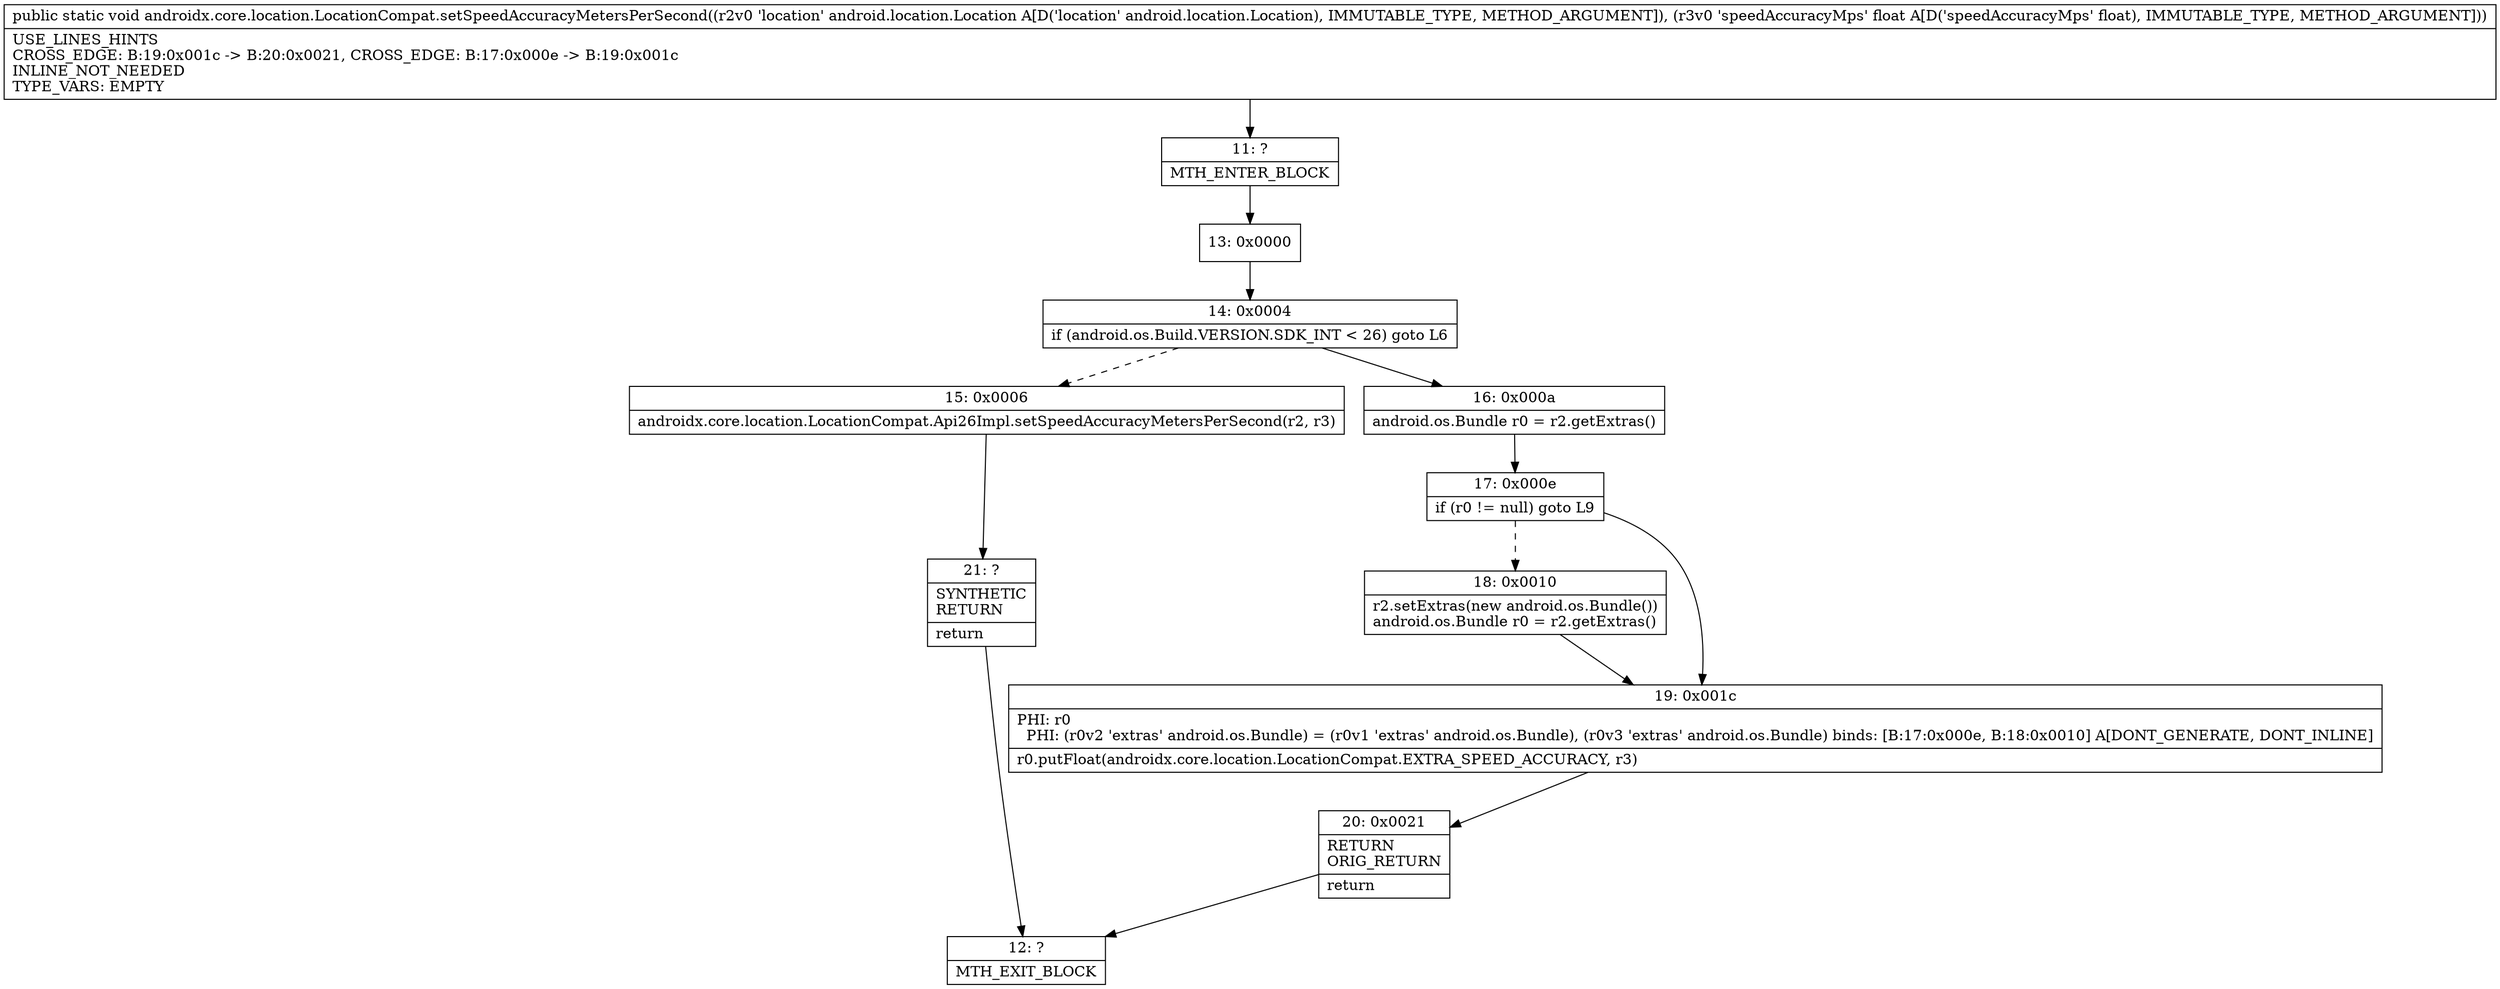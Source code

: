 digraph "CFG forandroidx.core.location.LocationCompat.setSpeedAccuracyMetersPerSecond(Landroid\/location\/Location;F)V" {
Node_11 [shape=record,label="{11\:\ ?|MTH_ENTER_BLOCK\l}"];
Node_13 [shape=record,label="{13\:\ 0x0000}"];
Node_14 [shape=record,label="{14\:\ 0x0004|if (android.os.Build.VERSION.SDK_INT \< 26) goto L6\l}"];
Node_15 [shape=record,label="{15\:\ 0x0006|androidx.core.location.LocationCompat.Api26Impl.setSpeedAccuracyMetersPerSecond(r2, r3)\l}"];
Node_21 [shape=record,label="{21\:\ ?|SYNTHETIC\lRETURN\l|return\l}"];
Node_12 [shape=record,label="{12\:\ ?|MTH_EXIT_BLOCK\l}"];
Node_16 [shape=record,label="{16\:\ 0x000a|android.os.Bundle r0 = r2.getExtras()\l}"];
Node_17 [shape=record,label="{17\:\ 0x000e|if (r0 != null) goto L9\l}"];
Node_18 [shape=record,label="{18\:\ 0x0010|r2.setExtras(new android.os.Bundle())\landroid.os.Bundle r0 = r2.getExtras()\l}"];
Node_19 [shape=record,label="{19\:\ 0x001c|PHI: r0 \l  PHI: (r0v2 'extras' android.os.Bundle) = (r0v1 'extras' android.os.Bundle), (r0v3 'extras' android.os.Bundle) binds: [B:17:0x000e, B:18:0x0010] A[DONT_GENERATE, DONT_INLINE]\l|r0.putFloat(androidx.core.location.LocationCompat.EXTRA_SPEED_ACCURACY, r3)\l}"];
Node_20 [shape=record,label="{20\:\ 0x0021|RETURN\lORIG_RETURN\l|return\l}"];
MethodNode[shape=record,label="{public static void androidx.core.location.LocationCompat.setSpeedAccuracyMetersPerSecond((r2v0 'location' android.location.Location A[D('location' android.location.Location), IMMUTABLE_TYPE, METHOD_ARGUMENT]), (r3v0 'speedAccuracyMps' float A[D('speedAccuracyMps' float), IMMUTABLE_TYPE, METHOD_ARGUMENT]))  | USE_LINES_HINTS\lCROSS_EDGE: B:19:0x001c \-\> B:20:0x0021, CROSS_EDGE: B:17:0x000e \-\> B:19:0x001c\lINLINE_NOT_NEEDED\lTYPE_VARS: EMPTY\l}"];
MethodNode -> Node_11;Node_11 -> Node_13;
Node_13 -> Node_14;
Node_14 -> Node_15[style=dashed];
Node_14 -> Node_16;
Node_15 -> Node_21;
Node_21 -> Node_12;
Node_16 -> Node_17;
Node_17 -> Node_18[style=dashed];
Node_17 -> Node_19;
Node_18 -> Node_19;
Node_19 -> Node_20;
Node_20 -> Node_12;
}

